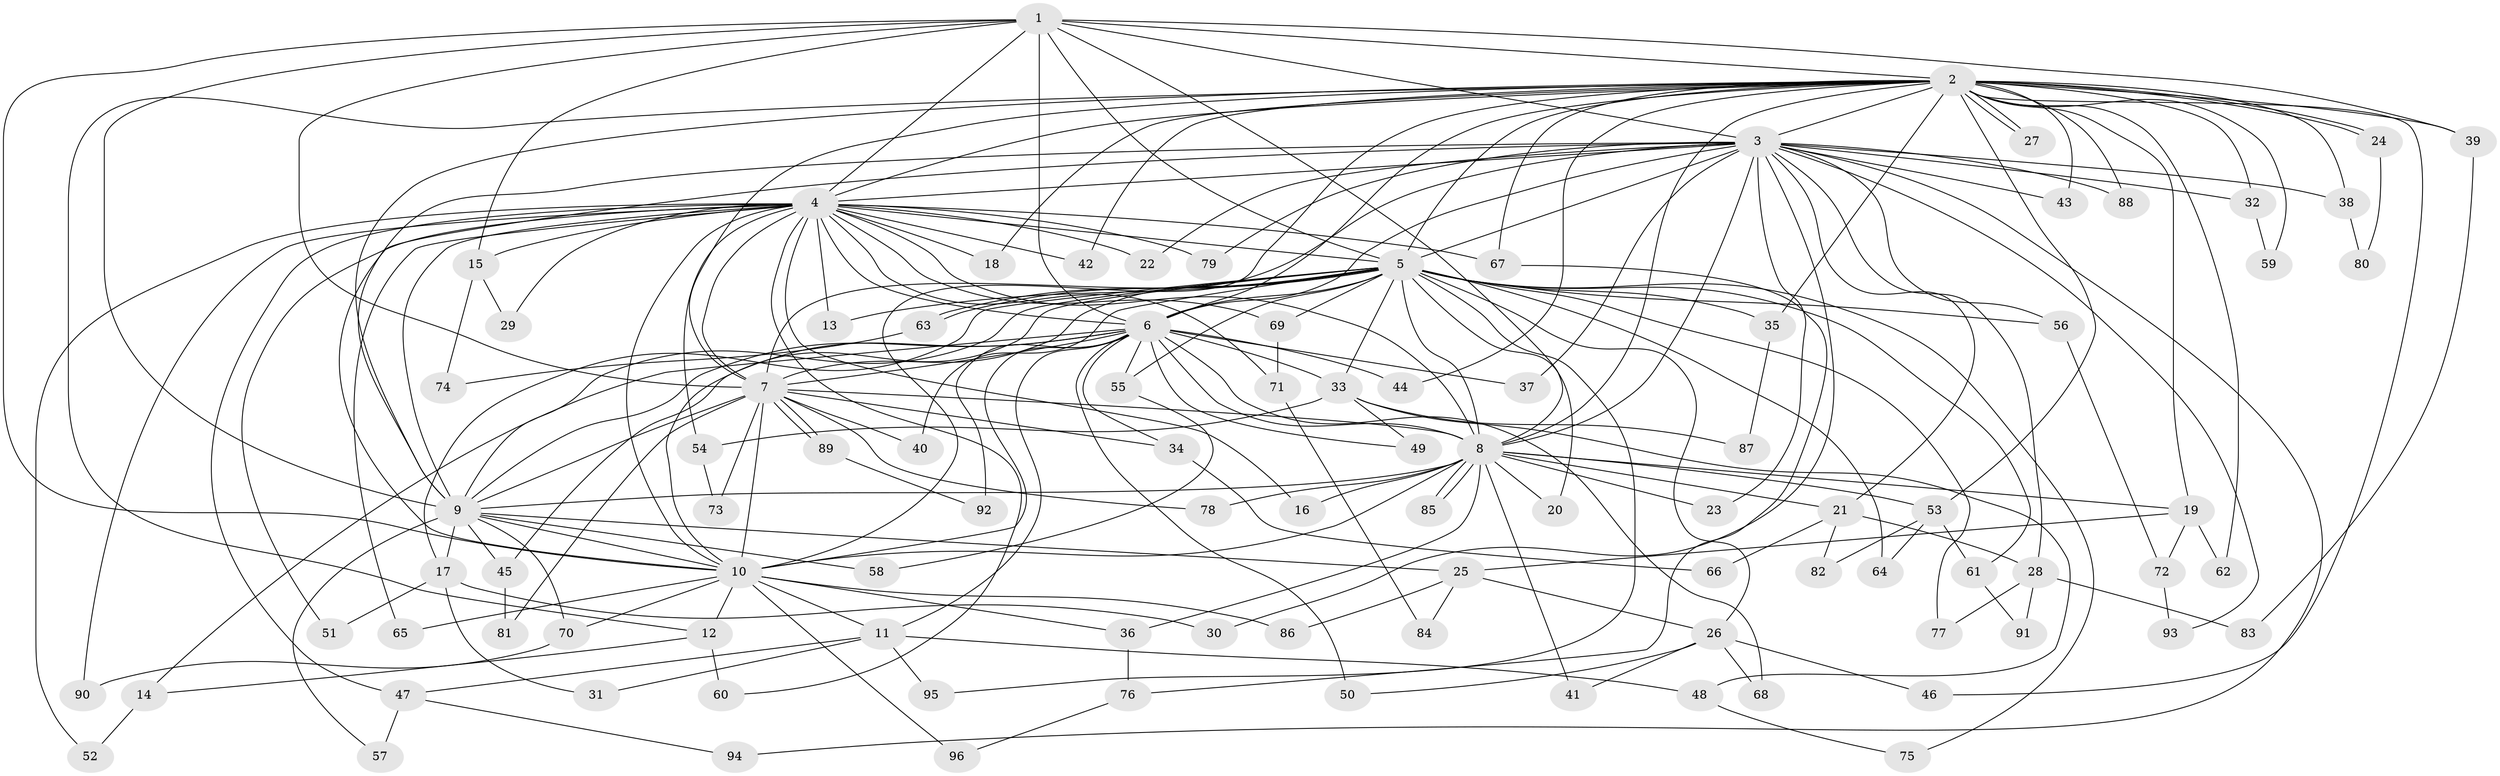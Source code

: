 // Generated by graph-tools (version 1.1) at 2025/25/03/09/25 03:25:40]
// undirected, 96 vertices, 217 edges
graph export_dot {
graph [start="1"]
  node [color=gray90,style=filled];
  1;
  2;
  3;
  4;
  5;
  6;
  7;
  8;
  9;
  10;
  11;
  12;
  13;
  14;
  15;
  16;
  17;
  18;
  19;
  20;
  21;
  22;
  23;
  24;
  25;
  26;
  27;
  28;
  29;
  30;
  31;
  32;
  33;
  34;
  35;
  36;
  37;
  38;
  39;
  40;
  41;
  42;
  43;
  44;
  45;
  46;
  47;
  48;
  49;
  50;
  51;
  52;
  53;
  54;
  55;
  56;
  57;
  58;
  59;
  60;
  61;
  62;
  63;
  64;
  65;
  66;
  67;
  68;
  69;
  70;
  71;
  72;
  73;
  74;
  75;
  76;
  77;
  78;
  79;
  80;
  81;
  82;
  83;
  84;
  85;
  86;
  87;
  88;
  89;
  90;
  91;
  92;
  93;
  94;
  95;
  96;
  1 -- 2;
  1 -- 3;
  1 -- 4;
  1 -- 5;
  1 -- 6;
  1 -- 7;
  1 -- 8;
  1 -- 9;
  1 -- 10;
  1 -- 15;
  1 -- 39;
  2 -- 3;
  2 -- 4;
  2 -- 5;
  2 -- 6;
  2 -- 7;
  2 -- 8;
  2 -- 9;
  2 -- 10;
  2 -- 12;
  2 -- 18;
  2 -- 19;
  2 -- 24;
  2 -- 24;
  2 -- 27;
  2 -- 27;
  2 -- 32;
  2 -- 35;
  2 -- 38;
  2 -- 39;
  2 -- 42;
  2 -- 43;
  2 -- 44;
  2 -- 46;
  2 -- 53;
  2 -- 59;
  2 -- 62;
  2 -- 67;
  2 -- 88;
  3 -- 4;
  3 -- 5;
  3 -- 6;
  3 -- 7;
  3 -- 8;
  3 -- 9;
  3 -- 10;
  3 -- 21;
  3 -- 22;
  3 -- 23;
  3 -- 28;
  3 -- 30;
  3 -- 32;
  3 -- 37;
  3 -- 38;
  3 -- 43;
  3 -- 56;
  3 -- 79;
  3 -- 88;
  3 -- 93;
  3 -- 94;
  4 -- 5;
  4 -- 6;
  4 -- 7;
  4 -- 8;
  4 -- 9;
  4 -- 10;
  4 -- 13;
  4 -- 15;
  4 -- 16;
  4 -- 18;
  4 -- 22;
  4 -- 29;
  4 -- 42;
  4 -- 47;
  4 -- 51;
  4 -- 52;
  4 -- 54;
  4 -- 60;
  4 -- 65;
  4 -- 67;
  4 -- 69;
  4 -- 71;
  4 -- 79;
  4 -- 90;
  5 -- 6;
  5 -- 7;
  5 -- 8;
  5 -- 9;
  5 -- 10;
  5 -- 13;
  5 -- 17;
  5 -- 20;
  5 -- 26;
  5 -- 33;
  5 -- 35;
  5 -- 40;
  5 -- 55;
  5 -- 56;
  5 -- 61;
  5 -- 63;
  5 -- 63;
  5 -- 64;
  5 -- 69;
  5 -- 75;
  5 -- 77;
  5 -- 95;
  6 -- 7;
  6 -- 8;
  6 -- 9;
  6 -- 10;
  6 -- 11;
  6 -- 14;
  6 -- 33;
  6 -- 34;
  6 -- 37;
  6 -- 44;
  6 -- 45;
  6 -- 49;
  6 -- 50;
  6 -- 55;
  6 -- 68;
  6 -- 92;
  7 -- 8;
  7 -- 9;
  7 -- 10;
  7 -- 34;
  7 -- 40;
  7 -- 73;
  7 -- 78;
  7 -- 81;
  7 -- 89;
  7 -- 89;
  8 -- 9;
  8 -- 10;
  8 -- 16;
  8 -- 19;
  8 -- 20;
  8 -- 21;
  8 -- 23;
  8 -- 36;
  8 -- 41;
  8 -- 53;
  8 -- 78;
  8 -- 85;
  8 -- 85;
  9 -- 10;
  9 -- 17;
  9 -- 25;
  9 -- 45;
  9 -- 57;
  9 -- 58;
  9 -- 70;
  10 -- 11;
  10 -- 12;
  10 -- 36;
  10 -- 65;
  10 -- 70;
  10 -- 86;
  10 -- 96;
  11 -- 31;
  11 -- 47;
  11 -- 48;
  11 -- 95;
  12 -- 14;
  12 -- 60;
  14 -- 52;
  15 -- 29;
  15 -- 74;
  17 -- 30;
  17 -- 31;
  17 -- 51;
  19 -- 25;
  19 -- 62;
  19 -- 72;
  21 -- 28;
  21 -- 66;
  21 -- 82;
  24 -- 80;
  25 -- 26;
  25 -- 84;
  25 -- 86;
  26 -- 41;
  26 -- 46;
  26 -- 50;
  26 -- 68;
  28 -- 77;
  28 -- 83;
  28 -- 91;
  32 -- 59;
  33 -- 48;
  33 -- 49;
  33 -- 54;
  33 -- 87;
  34 -- 66;
  35 -- 87;
  36 -- 76;
  38 -- 80;
  39 -- 83;
  45 -- 81;
  47 -- 57;
  47 -- 94;
  48 -- 75;
  53 -- 61;
  53 -- 64;
  53 -- 82;
  54 -- 73;
  55 -- 58;
  56 -- 72;
  61 -- 91;
  63 -- 74;
  67 -- 76;
  69 -- 71;
  70 -- 90;
  71 -- 84;
  72 -- 93;
  76 -- 96;
  89 -- 92;
}
